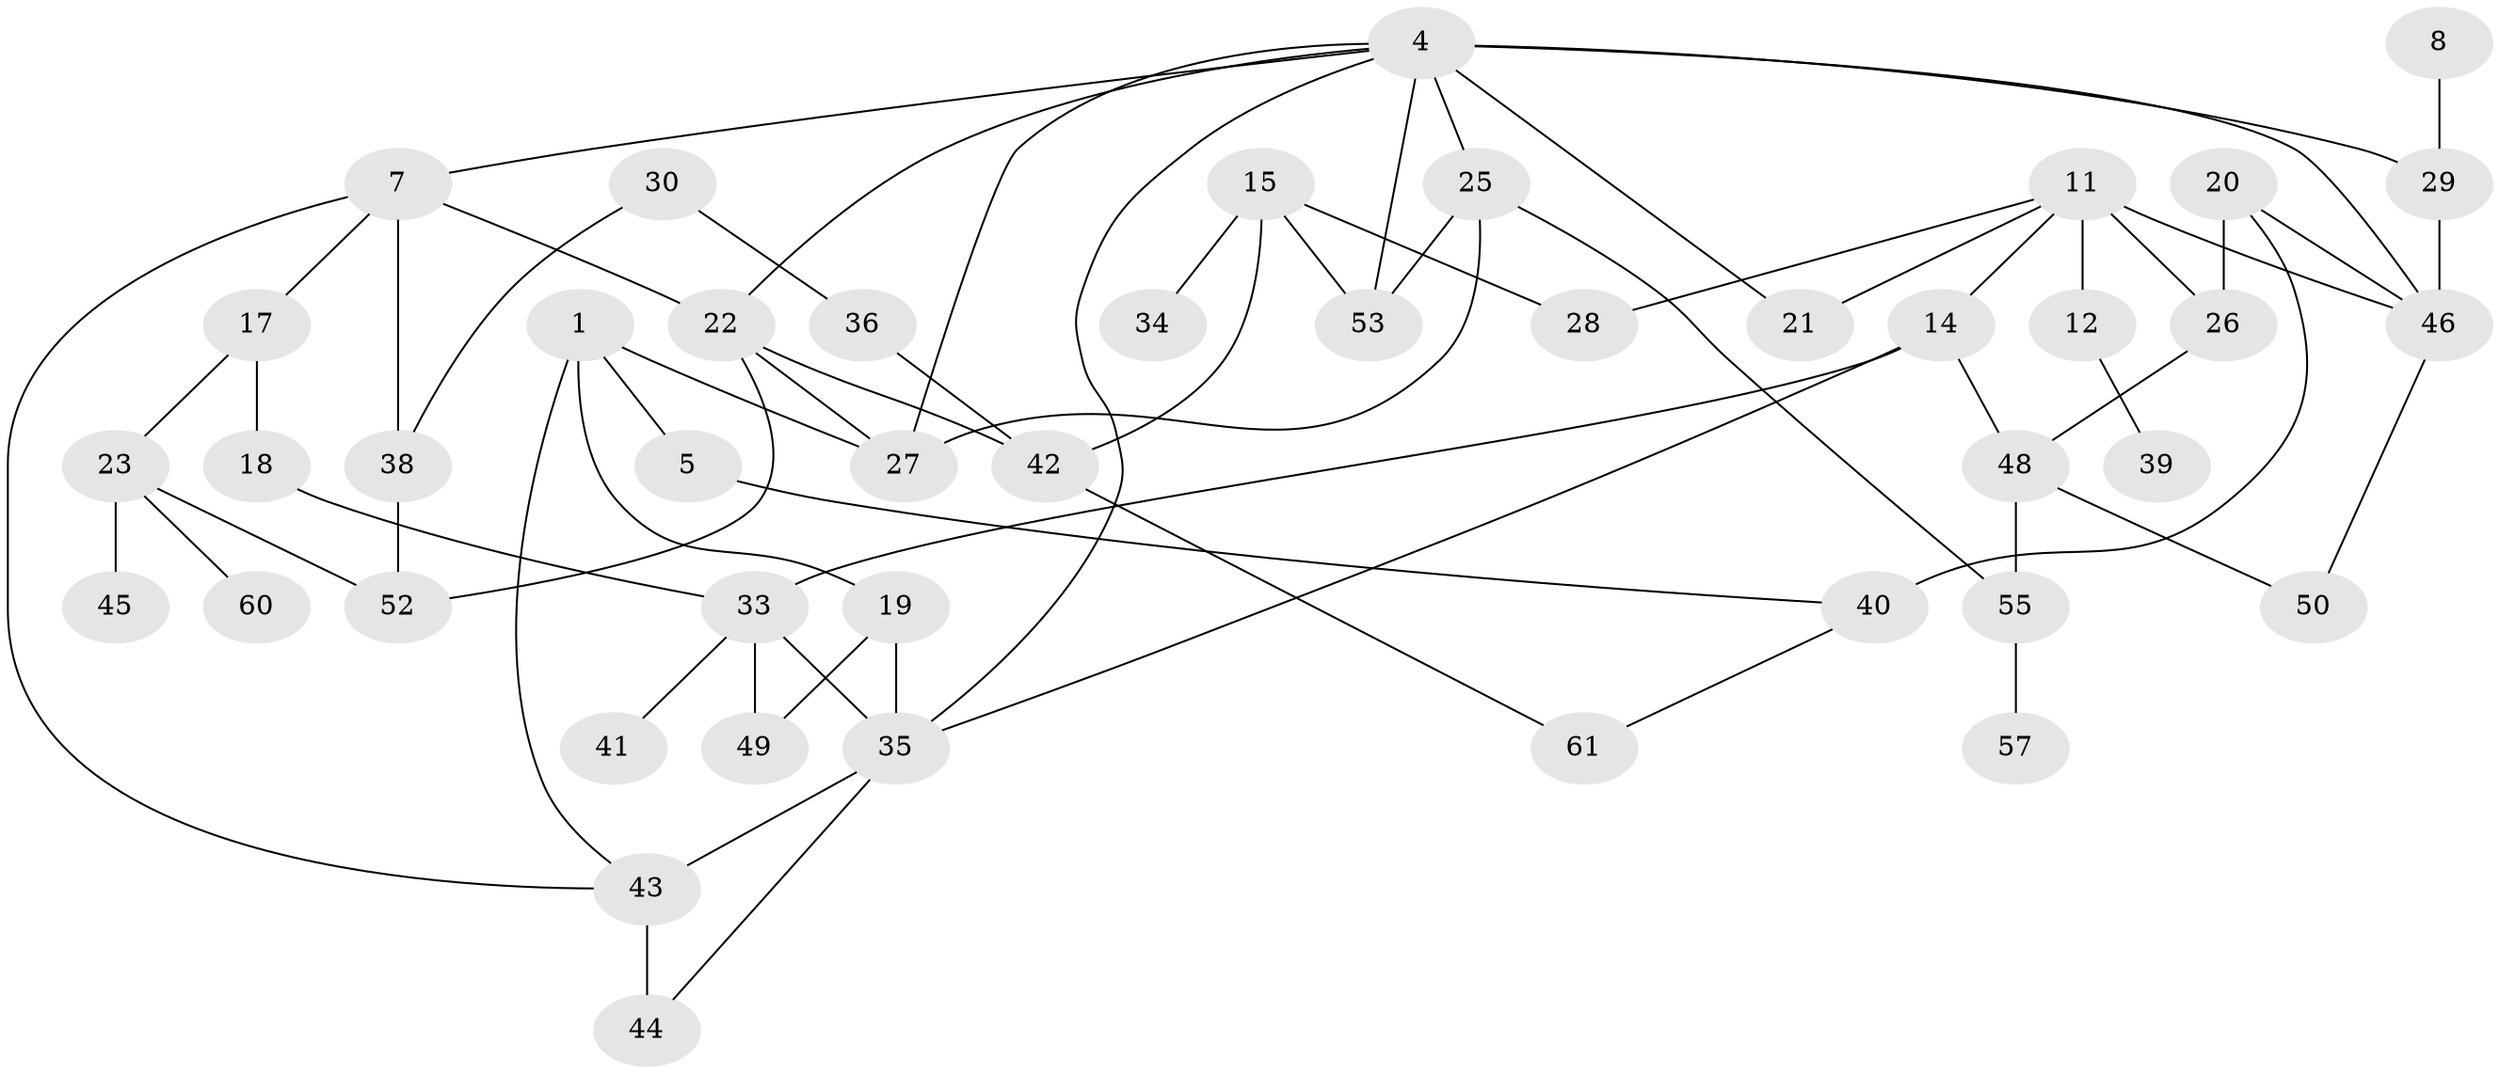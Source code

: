 // original degree distribution, {4: 0.12396694214876033, 1: 0.2892561983471074, 3: 0.2231404958677686, 0: 0.10743801652892562, 2: 0.19008264462809918, 5: 0.06611570247933884}
// Generated by graph-tools (version 1.1) at 2025/33/03/09/25 02:33:45]
// undirected, 44 vertices, 68 edges
graph export_dot {
graph [start="1"]
  node [color=gray90,style=filled];
  1;
  4;
  5;
  7;
  8;
  11;
  12;
  14;
  15;
  17;
  18;
  19;
  20;
  21;
  22;
  23;
  25;
  26;
  27;
  28;
  29;
  30;
  33;
  34;
  35;
  36;
  38;
  39;
  40;
  41;
  42;
  43;
  44;
  45;
  46;
  48;
  49;
  50;
  52;
  53;
  55;
  57;
  60;
  61;
  1 -- 5 [weight=1.0];
  1 -- 19 [weight=1.0];
  1 -- 27 [weight=2.0];
  1 -- 43 [weight=1.0];
  4 -- 7 [weight=1.0];
  4 -- 21 [weight=1.0];
  4 -- 22 [weight=1.0];
  4 -- 25 [weight=2.0];
  4 -- 27 [weight=1.0];
  4 -- 29 [weight=1.0];
  4 -- 35 [weight=1.0];
  4 -- 46 [weight=1.0];
  4 -- 53 [weight=1.0];
  5 -- 40 [weight=2.0];
  7 -- 17 [weight=1.0];
  7 -- 22 [weight=1.0];
  7 -- 38 [weight=1.0];
  7 -- 43 [weight=1.0];
  8 -- 29 [weight=1.0];
  11 -- 12 [weight=2.0];
  11 -- 14 [weight=1.0];
  11 -- 21 [weight=1.0];
  11 -- 26 [weight=1.0];
  11 -- 28 [weight=1.0];
  11 -- 46 [weight=1.0];
  12 -- 39 [weight=1.0];
  14 -- 33 [weight=1.0];
  14 -- 35 [weight=1.0];
  14 -- 48 [weight=1.0];
  15 -- 28 [weight=1.0];
  15 -- 34 [weight=2.0];
  15 -- 42 [weight=1.0];
  15 -- 53 [weight=1.0];
  17 -- 18 [weight=1.0];
  17 -- 23 [weight=1.0];
  18 -- 33 [weight=1.0];
  19 -- 35 [weight=1.0];
  19 -- 49 [weight=1.0];
  20 -- 26 [weight=1.0];
  20 -- 40 [weight=1.0];
  20 -- 46 [weight=1.0];
  22 -- 27 [weight=1.0];
  22 -- 42 [weight=1.0];
  22 -- 52 [weight=1.0];
  23 -- 45 [weight=1.0];
  23 -- 52 [weight=1.0];
  23 -- 60 [weight=1.0];
  25 -- 27 [weight=1.0];
  25 -- 53 [weight=1.0];
  25 -- 55 [weight=1.0];
  26 -- 48 [weight=1.0];
  29 -- 46 [weight=2.0];
  30 -- 36 [weight=1.0];
  30 -- 38 [weight=1.0];
  33 -- 35 [weight=2.0];
  33 -- 41 [weight=1.0];
  33 -- 49 [weight=1.0];
  35 -- 43 [weight=1.0];
  35 -- 44 [weight=1.0];
  36 -- 42 [weight=1.0];
  38 -- 52 [weight=3.0];
  40 -- 61 [weight=1.0];
  42 -- 61 [weight=1.0];
  43 -- 44 [weight=2.0];
  46 -- 50 [weight=1.0];
  48 -- 50 [weight=1.0];
  48 -- 55 [weight=1.0];
  55 -- 57 [weight=1.0];
}
